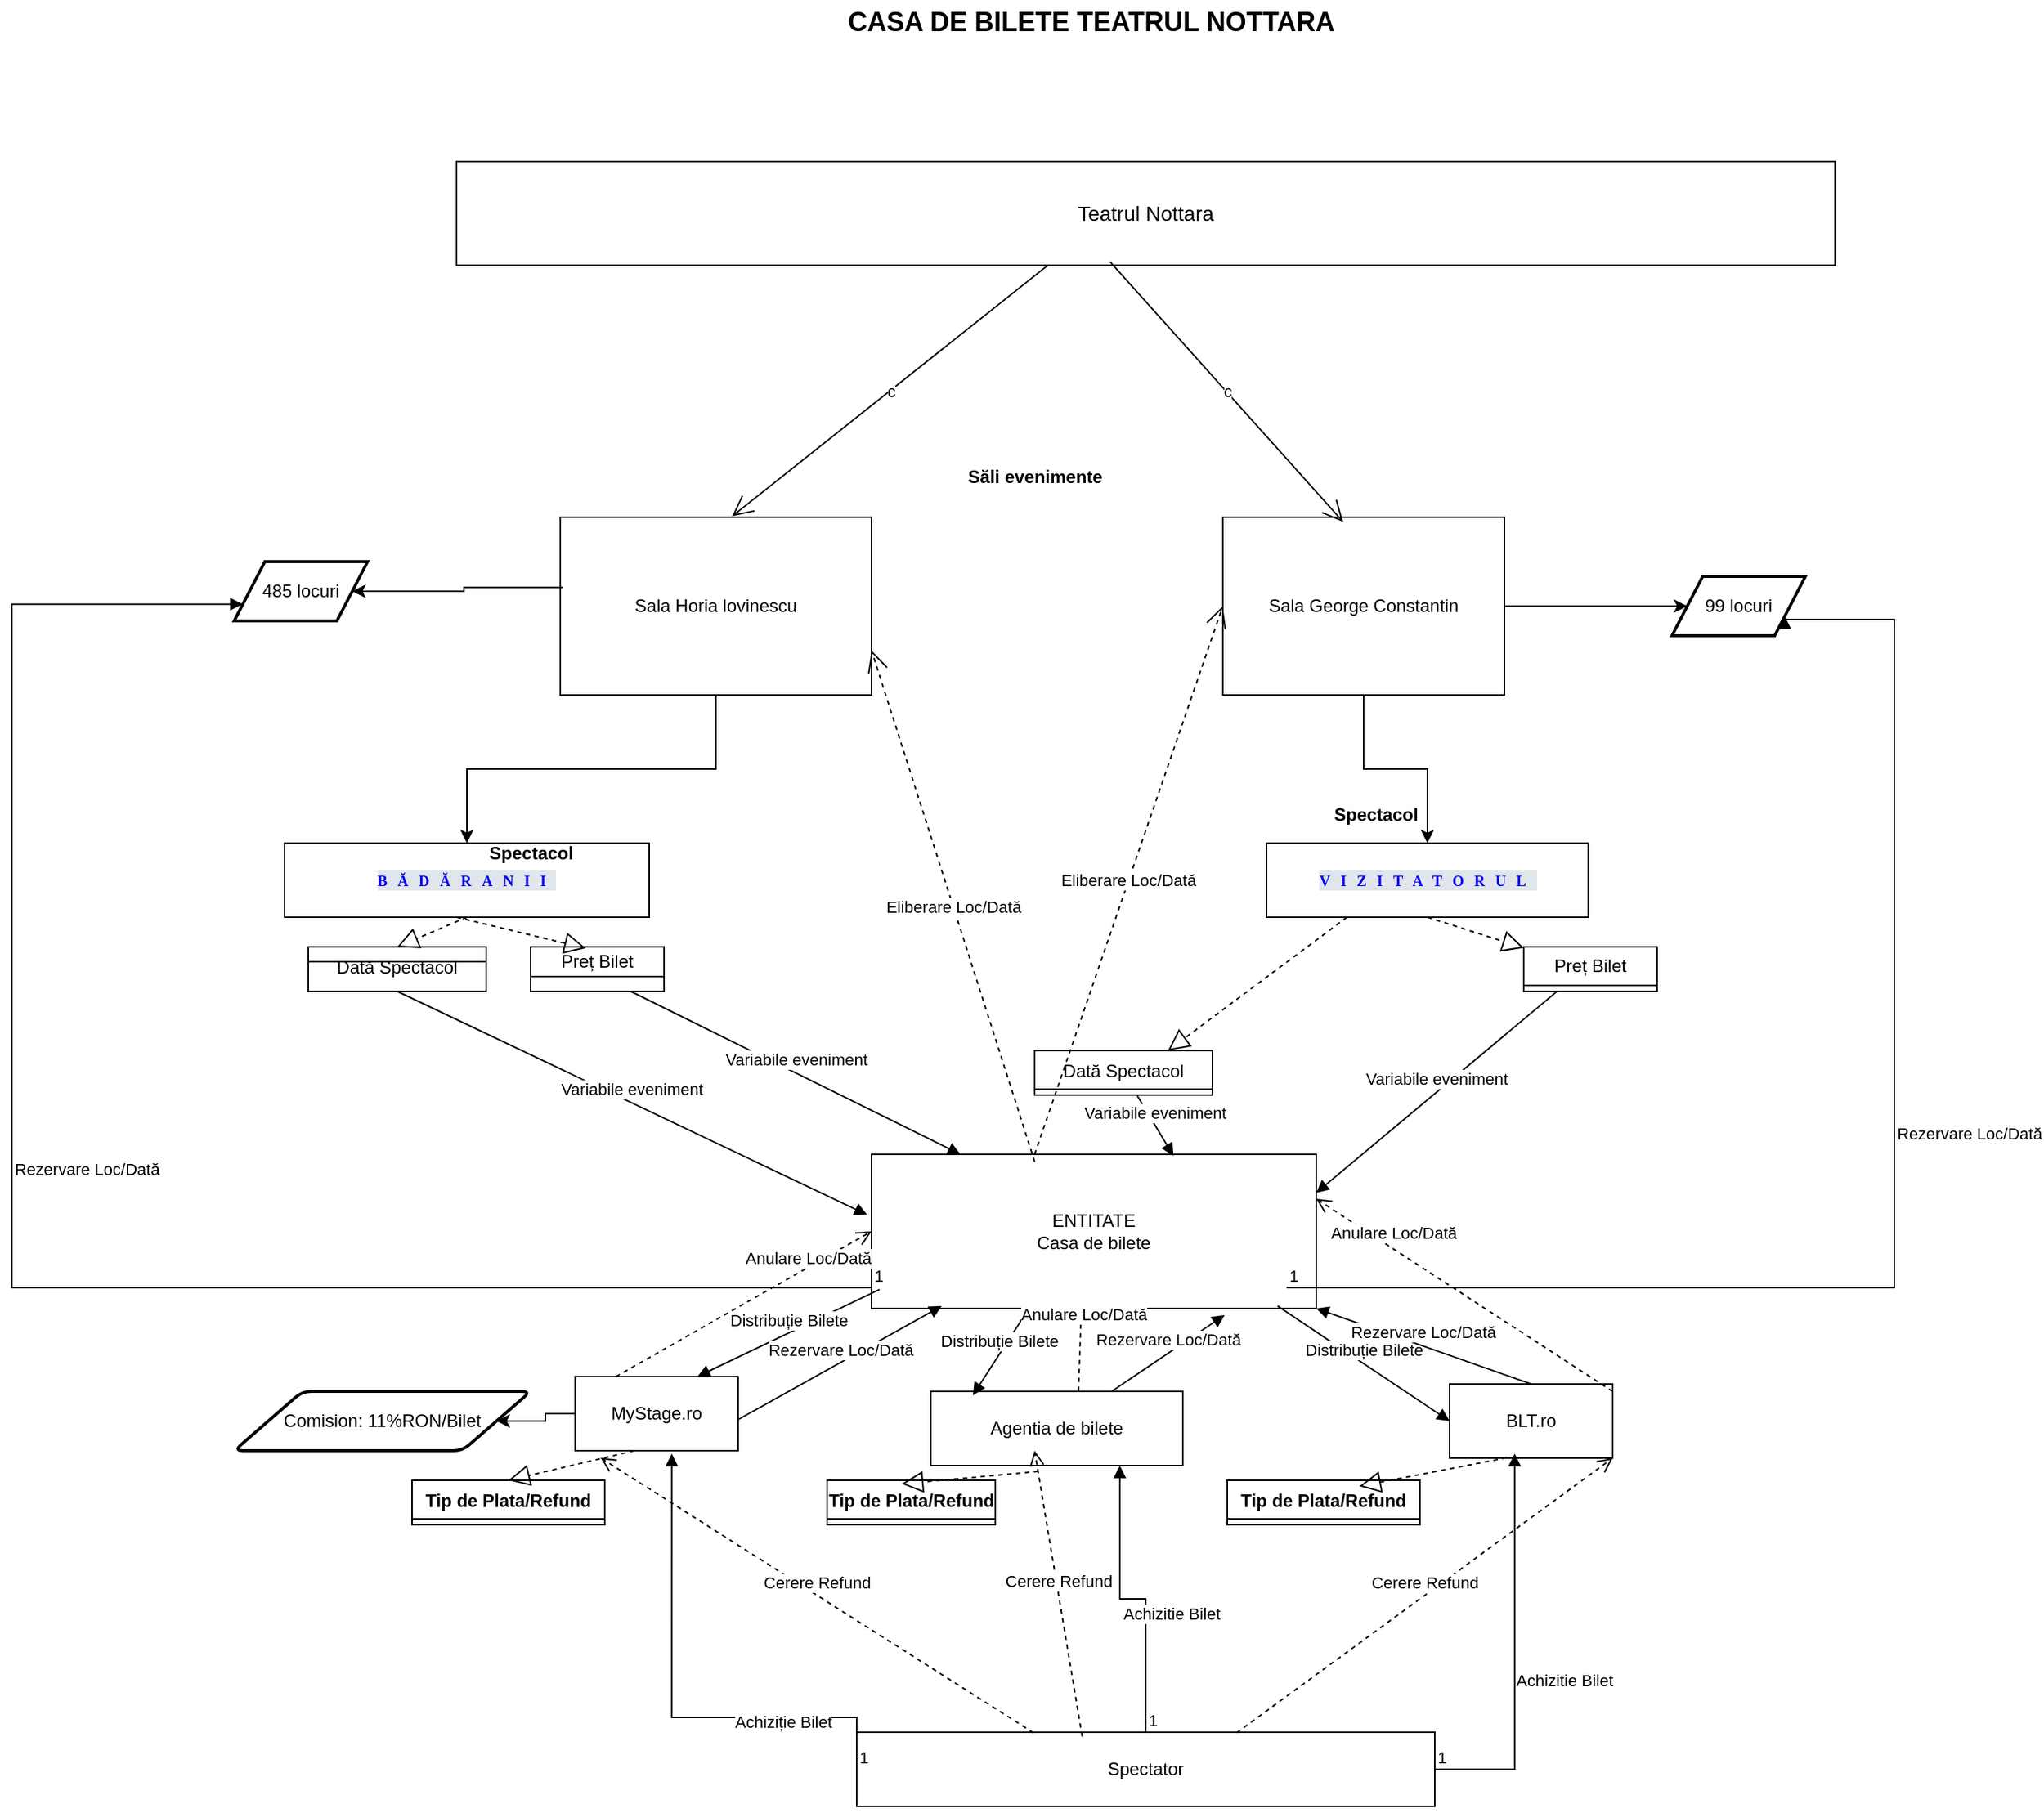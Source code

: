<mxfile version="26.0.11">
  <diagram name="Pagină-1" id="5R6YYuuOH3abn5sQgH4D">
    <mxGraphModel grid="1" page="1" gridSize="10" guides="1" tooltips="1" connect="1" arrows="1" fold="1" pageScale="1" pageWidth="827" pageHeight="1169" math="0" shadow="0">
      <root>
        <mxCell id="0" />
        <mxCell id="1" parent="0" />
        <mxCell id="YXu3xhH0jT2itaCfLoPg-1" value="&lt;div&gt;ENTITATE&lt;/div&gt;Casa de bilete" style="html=1;whiteSpace=wrap;" vertex="1" parent="1">
          <mxGeometry x="590" y="180" width="300" height="104" as="geometry" />
        </mxCell>
        <mxCell id="YXu3xhH0jT2itaCfLoPg-2" value="&lt;font style=&quot;font-size: 14px;&quot;&gt;Teatrul Nottara&lt;/font&gt;" style="html=1;whiteSpace=wrap;" vertex="1" parent="1">
          <mxGeometry x="310" y="-490" width="930" height="70" as="geometry" />
        </mxCell>
        <mxCell id="YXu3xhH0jT2itaCfLoPg-5" value="BLT.ro" style="html=1;whiteSpace=wrap;" vertex="1" parent="1">
          <mxGeometry x="980" y="335" width="110" height="50" as="geometry" />
        </mxCell>
        <mxCell id="YXu3xhH0jT2itaCfLoPg-14" value="&lt;a style=&quot;box-sizing: border-box; text-decoration-line: none; font-family: AktivGrotesk, Georgia, serif; font-weight: 700; letter-spacing: 7px; text-align: start; text-transform: uppercase; background-color: rgb(225, 230, 236);&quot; href=&quot;https://nottara.ro/spectacol/vizitatorul/&quot;&gt;&lt;font style=&quot;font-size: 10px;&quot;&gt;Vizitatorul&lt;/font&gt;&lt;/a&gt;" style="html=1;whiteSpace=wrap;" vertex="1" parent="1">
          <mxGeometry x="856.5" y="-30" width="217" height="50" as="geometry" />
        </mxCell>
        <mxCell id="YXu3xhH0jT2itaCfLoPg-19" value="&lt;a style=&quot;box-sizing: border-box; text-decoration-line: none; font-family: AktivGrotesk, Georgia, serif; font-weight: 700; letter-spacing: 7px; text-align: start; text-transform: uppercase; background-color: rgb(225, 230, 236);&quot; href=&quot;https://nottara.ro/spectacol/badaranii/&quot;&gt;&lt;font style=&quot;font-size: 10px;&quot;&gt;Bădăranii&lt;/font&gt;&lt;/a&gt;" style="html=1;whiteSpace=wrap;" vertex="1" parent="1">
          <mxGeometry x="194" y="-30" width="246" height="50" as="geometry" />
        </mxCell>
        <mxCell id="YXu3xhH0jT2itaCfLoPg-32" value="&lt;b&gt;&lt;font style=&quot;font-size: 18px;&quot;&gt;CASA DE BILETE TEATRUL NOTTARA&lt;/font&gt;&lt;/b&gt;&amp;nbsp;" style="text;html=1;align=center;verticalAlign=middle;whiteSpace=wrap;rounded=0;" vertex="1" parent="1">
          <mxGeometry x="510" y="-599" width="460" height="30" as="geometry" />
        </mxCell>
        <mxCell id="YXu3xhH0jT2itaCfLoPg-45" value="Spectator" style="html=1;whiteSpace=wrap;" vertex="1" parent="1">
          <mxGeometry x="580" y="570" width="390" height="50" as="geometry" />
        </mxCell>
        <mxCell id="YXu3xhH0jT2itaCfLoPg-47" value="485 locuri" style="shape=parallelogram;html=1;strokeWidth=2;perimeter=parallelogramPerimeter;whiteSpace=wrap;rounded=1;arcSize=0;size=0.23;" vertex="1" parent="1">
          <mxGeometry x="160" y="-220" width="90" height="40" as="geometry" />
        </mxCell>
        <mxCell id="YXu3xhH0jT2itaCfLoPg-220" style="edgeStyle=orthogonalEdgeStyle;rounded=0;orthogonalLoop=1;jettySize=auto;html=1;" edge="1" parent="1" source="YXu3xhH0jT2itaCfLoPg-52" target="YXu3xhH0jT2itaCfLoPg-19">
          <mxGeometry relative="1" as="geometry" />
        </mxCell>
        <mxCell id="YXu3xhH0jT2itaCfLoPg-52" value="Sala Horia lovinescu" style="html=1;whiteSpace=wrap;movable=1;resizable=1;rotatable=1;deletable=1;editable=1;locked=0;connectable=1;" vertex="1" parent="1">
          <mxGeometry x="380" y="-250" width="210" height="120" as="geometry" />
        </mxCell>
        <mxCell id="YXu3xhH0jT2itaCfLoPg-214" style="edgeStyle=orthogonalEdgeStyle;rounded=0;orthogonalLoop=1;jettySize=auto;html=1;entryX=0.5;entryY=0;entryDx=0;entryDy=0;" edge="1" parent="1" source="YXu3xhH0jT2itaCfLoPg-55" target="YXu3xhH0jT2itaCfLoPg-14">
          <mxGeometry relative="1" as="geometry" />
        </mxCell>
        <mxCell id="YXu3xhH0jT2itaCfLoPg-55" value="Sala George Constantin" style="html=1;whiteSpace=wrap;" vertex="1" parent="1">
          <mxGeometry x="827" y="-250" width="190" height="120" as="geometry" />
        </mxCell>
        <mxCell id="YXu3xhH0jT2itaCfLoPg-59" style="edgeStyle=orthogonalEdgeStyle;rounded=0;orthogonalLoop=1;jettySize=auto;html=1;exitX=1;exitY=0.5;exitDx=0;exitDy=0;entryX=0;entryY=0.5;entryDx=0;entryDy=0;" edge="1" parent="1" source="YXu3xhH0jT2itaCfLoPg-55" target="YXu3xhH0jT2itaCfLoPg-58">
          <mxGeometry relative="1" as="geometry" />
        </mxCell>
        <mxCell id="YXu3xhH0jT2itaCfLoPg-58" value="99 locuri" style="shape=parallelogram;html=1;strokeWidth=2;perimeter=parallelogramPerimeter;whiteSpace=wrap;rounded=1;arcSize=0;size=0.23;" vertex="1" parent="1">
          <mxGeometry x="1130" y="-210" width="90" height="40" as="geometry" />
        </mxCell>
        <mxCell id="YXu3xhH0jT2itaCfLoPg-83" value="Agentia de bilete" style="html=1;whiteSpace=wrap;" vertex="1" parent="1">
          <mxGeometry x="630" y="340" width="170" height="50" as="geometry" />
        </mxCell>
        <mxCell id="YXu3xhH0jT2itaCfLoPg-108" style="edgeStyle=orthogonalEdgeStyle;rounded=0;orthogonalLoop=1;jettySize=auto;html=1;" edge="1" parent="1" source="YXu3xhH0jT2itaCfLoPg-84" target="YXu3xhH0jT2itaCfLoPg-106">
          <mxGeometry relative="1" as="geometry" />
        </mxCell>
        <mxCell id="YXu3xhH0jT2itaCfLoPg-84" value="MyStage.ro" style="html=1;whiteSpace=wrap;" vertex="1" parent="1">
          <mxGeometry x="390" y="330" width="110" height="50" as="geometry" />
        </mxCell>
        <mxCell id="YXu3xhH0jT2itaCfLoPg-85" value="Preț Bilet" style="swimlane;fontStyle=0;childLayout=stackLayout;horizontal=1;startSize=20;fillColor=none;horizontalStack=0;resizeParent=1;resizeParentMax=0;resizeLast=0;collapsible=1;marginBottom=0;whiteSpace=wrap;html=1;" vertex="1" collapsed="1" parent="1">
          <mxGeometry x="360" y="40" width="90" height="30" as="geometry">
            <mxRectangle x="570" y="30" width="160" height="96" as="alternateBounds" />
          </mxGeometry>
        </mxCell>
        <mxCell id="YXu3xhH0jT2itaCfLoPg-86" value="+ Categoria A: 70.2 RON" style="text;strokeColor=none;fillColor=none;align=left;verticalAlign=top;spacingLeft=4;spacingRight=4;overflow=hidden;rotatable=0;points=[[0,0.5],[1,0.5]];portConstraint=eastwest;whiteSpace=wrap;html=1;" vertex="1" parent="YXu3xhH0jT2itaCfLoPg-85">
          <mxGeometry y="20" width="160" height="24" as="geometry" />
        </mxCell>
        <mxCell id="YXu3xhH0jT2itaCfLoPg-87" value="+ Categoria B: 47.52 RON" style="text;strokeColor=none;fillColor=none;align=left;verticalAlign=top;spacingLeft=4;spacingRight=4;overflow=hidden;rotatable=0;points=[[0,0.5],[1,0.5]];portConstraint=eastwest;whiteSpace=wrap;html=1;" vertex="1" parent="YXu3xhH0jT2itaCfLoPg-85">
          <mxGeometry y="44" width="160" height="26" as="geometry" />
        </mxCell>
        <mxCell id="YXu3xhH0jT2itaCfLoPg-88" value="+ Categoria C: 37.8 RON" style="text;strokeColor=none;fillColor=none;align=left;verticalAlign=top;spacingLeft=4;spacingRight=4;overflow=hidden;rotatable=0;points=[[0,0.5],[1,0.5]];portConstraint=eastwest;whiteSpace=wrap;html=1;" vertex="1" parent="YXu3xhH0jT2itaCfLoPg-85">
          <mxGeometry y="70" width="160" height="26" as="geometry" />
        </mxCell>
        <mxCell id="YXu3xhH0jT2itaCfLoPg-98" value="Preț Bilet" style="swimlane;fontStyle=0;childLayout=stackLayout;horizontal=1;startSize=26;fillColor=none;horizontalStack=0;resizeParent=1;resizeParentMax=0;resizeLast=0;collapsible=1;marginBottom=0;whiteSpace=wrap;html=1;" vertex="1" collapsed="1" parent="1">
          <mxGeometry x="1030" y="40" width="90" height="30" as="geometry">
            <mxRectangle x="835" y="20" width="150" height="60" as="alternateBounds" />
          </mxGeometry>
        </mxCell>
        <mxCell id="YXu3xhH0jT2itaCfLoPg-99" value="+ Categoria A: 70.2 RON" style="text;strokeColor=none;fillColor=none;align=left;verticalAlign=top;spacingLeft=4;spacingRight=4;overflow=hidden;rotatable=0;points=[[0,0.5],[1,0.5]];portConstraint=eastwest;whiteSpace=wrap;html=1;" vertex="1" parent="YXu3xhH0jT2itaCfLoPg-98">
          <mxGeometry y="26" width="150" height="34" as="geometry" />
        </mxCell>
        <mxCell id="YXu3xhH0jT2itaCfLoPg-106" value="Comision: 11%RON/Bilet" style="shape=parallelogram;html=1;strokeWidth=2;perimeter=parallelogramPerimeter;whiteSpace=wrap;rounded=1;arcSize=12;size=0.23;" vertex="1" parent="1">
          <mxGeometry x="160" y="340" width="200" height="40" as="geometry" />
        </mxCell>
        <mxCell id="YXu3xhH0jT2itaCfLoPg-117" value="Cerere Refund" style="html=1;verticalAlign=bottom;endArrow=open;dashed=1;endSize=8;curved=0;rounded=0;exitX=0.306;exitY=0.008;exitDx=0;exitDy=0;exitPerimeter=0;entryX=0.156;entryY=1.096;entryDx=0;entryDy=0;entryPerimeter=0;" edge="1" parent="1" source="YXu3xhH0jT2itaCfLoPg-45" target="YXu3xhH0jT2itaCfLoPg-84">
          <mxGeometry relative="1" as="geometry">
            <mxPoint x="730" y="480" as="sourcePoint" />
            <mxPoint x="650" y="480" as="targetPoint" />
          </mxGeometry>
        </mxCell>
        <mxCell id="YXu3xhH0jT2itaCfLoPg-119" value="Cerere Refund" style="html=1;verticalAlign=bottom;endArrow=open;dashed=1;endSize=8;curved=0;rounded=0;entryX=1;entryY=1;entryDx=0;entryDy=0;exitX=0.657;exitY=0.008;exitDx=0;exitDy=0;exitPerimeter=0;" edge="1" parent="1" source="YXu3xhH0jT2itaCfLoPg-45" target="YXu3xhH0jT2itaCfLoPg-5">
          <mxGeometry relative="1" as="geometry">
            <mxPoint x="730" y="480" as="sourcePoint" />
            <mxPoint x="650" y="480" as="targetPoint" />
          </mxGeometry>
        </mxCell>
        <mxCell id="YXu3xhH0jT2itaCfLoPg-120" value="Cerere Refund" style="html=1;verticalAlign=bottom;endArrow=open;dashed=1;endSize=8;curved=0;rounded=0;entryX=0.39;entryY=0.056;entryDx=0;entryDy=0;entryPerimeter=0;exitX=0.39;exitY=0.056;exitDx=0;exitDy=0;exitPerimeter=0;" edge="1" parent="1" source="YXu3xhH0jT2itaCfLoPg-45">
          <mxGeometry relative="1" as="geometry">
            <mxPoint x="650" y="480" as="sourcePoint" />
            <mxPoint x="700" y="380" as="targetPoint" />
          </mxGeometry>
        </mxCell>
        <mxCell id="YXu3xhH0jT2itaCfLoPg-129" value="Tip de Plata/Refund" style="swimlane;fontStyle=1;align=center;verticalAlign=top;childLayout=stackLayout;horizontal=1;startSize=26;horizontalStack=0;resizeParent=1;resizeParentMax=0;resizeLast=0;collapsible=1;marginBottom=0;whiteSpace=wrap;html=1;" vertex="1" collapsed="1" parent="1">
          <mxGeometry x="280" y="400" width="130" height="30" as="geometry">
            <mxRectangle x="230" y="520" width="160" height="60" as="alternateBounds" />
          </mxGeometry>
        </mxCell>
        <mxCell id="YXu3xhH0jT2itaCfLoPg-130" value="Online Card" style="text;strokeColor=none;fillColor=none;align=left;verticalAlign=top;spacingLeft=4;spacingRight=4;overflow=hidden;rotatable=0;points=[[0,0.5],[1,0.5]];portConstraint=eastwest;whiteSpace=wrap;html=1;" vertex="1" parent="YXu3xhH0jT2itaCfLoPg-129">
          <mxGeometry y="26" width="160" height="26" as="geometry" />
        </mxCell>
        <mxCell id="YXu3xhH0jT2itaCfLoPg-131" value="" style="line;strokeWidth=1;fillColor=none;align=left;verticalAlign=middle;spacingTop=-1;spacingLeft=3;spacingRight=3;rotatable=0;labelPosition=right;points=[];portConstraint=eastwest;strokeColor=inherit;" vertex="1" parent="YXu3xhH0jT2itaCfLoPg-129">
          <mxGeometry y="52" width="160" height="8" as="geometry" />
        </mxCell>
        <mxCell id="YXu3xhH0jT2itaCfLoPg-133" value="Tip de Plata/Refund" style="swimlane;fontStyle=1;align=center;verticalAlign=top;childLayout=stackLayout;horizontal=1;startSize=26;horizontalStack=0;resizeParent=1;resizeParentMax=0;resizeLast=0;collapsible=1;marginBottom=0;whiteSpace=wrap;html=1;" vertex="1" collapsed="1" parent="1">
          <mxGeometry x="830" y="400" width="130" height="30" as="geometry">
            <mxRectangle x="830" y="400" width="160" height="60" as="alternateBounds" />
          </mxGeometry>
        </mxCell>
        <mxCell id="YXu3xhH0jT2itaCfLoPg-134" value="Online Card" style="text;strokeColor=none;fillColor=none;align=left;verticalAlign=top;spacingLeft=4;spacingRight=4;overflow=hidden;rotatable=0;points=[[0,0.5],[1,0.5]];portConstraint=eastwest;whiteSpace=wrap;html=1;" vertex="1" parent="YXu3xhH0jT2itaCfLoPg-133">
          <mxGeometry y="26" width="160" height="26" as="geometry" />
        </mxCell>
        <mxCell id="YXu3xhH0jT2itaCfLoPg-135" value="" style="line;strokeWidth=1;fillColor=none;align=left;verticalAlign=middle;spacingTop=-1;spacingLeft=3;spacingRight=3;rotatable=0;labelPosition=right;points=[];portConstraint=eastwest;strokeColor=inherit;" vertex="1" parent="YXu3xhH0jT2itaCfLoPg-133">
          <mxGeometry y="52" width="160" height="8" as="geometry" />
        </mxCell>
        <mxCell id="YXu3xhH0jT2itaCfLoPg-136" value="Tip de Plata/Refund" style="swimlane;fontStyle=1;align=center;verticalAlign=top;childLayout=stackLayout;horizontal=1;startSize=26;horizontalStack=0;resizeParent=1;resizeParentMax=0;resizeLast=0;collapsible=1;marginBottom=0;whiteSpace=wrap;html=1;" vertex="1" collapsed="1" parent="1">
          <mxGeometry x="560" y="400" width="113.5" height="30" as="geometry">
            <mxRectangle x="560" y="400" width="160" height="88" as="alternateBounds" />
          </mxGeometry>
        </mxCell>
        <mxCell id="YXu3xhH0jT2itaCfLoPg-137" value="Online Card&lt;div&gt;Onsite Card&lt;/div&gt;&lt;div&gt;Onsite Cash&lt;/div&gt;" style="text;strokeColor=none;fillColor=none;align=left;verticalAlign=top;spacingLeft=4;spacingRight=4;overflow=hidden;rotatable=0;points=[[0,0.5],[1,0.5]];portConstraint=eastwest;whiteSpace=wrap;html=1;" vertex="1" parent="YXu3xhH0jT2itaCfLoPg-136">
          <mxGeometry y="26" width="160" height="54" as="geometry" />
        </mxCell>
        <mxCell id="YXu3xhH0jT2itaCfLoPg-138" value="" style="line;strokeWidth=1;fillColor=none;align=left;verticalAlign=middle;spacingTop=-1;spacingLeft=3;spacingRight=3;rotatable=0;labelPosition=right;points=[];portConstraint=eastwest;strokeColor=inherit;" vertex="1" parent="YXu3xhH0jT2itaCfLoPg-136">
          <mxGeometry y="80" width="160" height="8" as="geometry" />
        </mxCell>
        <mxCell id="YXu3xhH0jT2itaCfLoPg-144" value="" style="endArrow=block;dashed=1;endFill=0;endSize=12;html=1;rounded=0;exitX=0.364;exitY=1;exitDx=0;exitDy=0;exitPerimeter=0;entryX=0.5;entryY=0;entryDx=0;entryDy=0;" edge="1" parent="1" source="YXu3xhH0jT2itaCfLoPg-84" target="YXu3xhH0jT2itaCfLoPg-129">
          <mxGeometry width="160" relative="1" as="geometry">
            <mxPoint x="610" y="480" as="sourcePoint" />
            <mxPoint x="770" y="480" as="targetPoint" />
          </mxGeometry>
        </mxCell>
        <mxCell id="YXu3xhH0jT2itaCfLoPg-145" value="" style="endArrow=block;dashed=1;endFill=0;endSize=12;html=1;rounded=0;exitX=0.426;exitY=1.08;exitDx=0;exitDy=0;exitPerimeter=0;entryX=0.444;entryY=0.08;entryDx=0;entryDy=0;entryPerimeter=0;" edge="1" parent="1" source="YXu3xhH0jT2itaCfLoPg-83" target="YXu3xhH0jT2itaCfLoPg-136">
          <mxGeometry width="160" relative="1" as="geometry">
            <mxPoint x="610" y="480" as="sourcePoint" />
            <mxPoint x="770" y="480" as="targetPoint" />
          </mxGeometry>
        </mxCell>
        <mxCell id="YXu3xhH0jT2itaCfLoPg-146" value="" style="endArrow=block;dashed=1;endFill=0;endSize=12;html=1;rounded=0;exitX=0.349;exitY=0.996;exitDx=0;exitDy=0;exitPerimeter=0;entryX=0.686;entryY=0.133;entryDx=0;entryDy=0;entryPerimeter=0;" edge="1" parent="1" source="YXu3xhH0jT2itaCfLoPg-5" target="YXu3xhH0jT2itaCfLoPg-133">
          <mxGeometry width="160" relative="1" as="geometry">
            <mxPoint x="610" y="480" as="sourcePoint" />
            <mxPoint x="770" y="480" as="targetPoint" />
          </mxGeometry>
        </mxCell>
        <mxCell id="YXu3xhH0jT2itaCfLoPg-162" value="&lt;span style=&quot;font-weight: normal;&quot;&gt;Dată Spectacol&lt;/span&gt;" style="swimlane;fontStyle=1;align=center;verticalAlign=top;childLayout=stackLayout;horizontal=1;startSize=10;horizontalStack=0;resizeParent=1;resizeParentMax=0;resizeLast=0;collapsible=1;marginBottom=0;whiteSpace=wrap;html=1;" vertex="1" collapsed="1" parent="1">
          <mxGeometry x="210" y="40" width="120" height="30" as="geometry">
            <mxRectangle x="430" y="30" width="160" height="204" as="alternateBounds" />
          </mxGeometry>
        </mxCell>
        <mxCell id="YXu3xhH0jT2itaCfLoPg-163" value="16 Februarie" style="text;strokeColor=none;fillColor=none;align=left;verticalAlign=top;spacingLeft=4;spacingRight=4;overflow=hidden;rotatable=0;points=[[0,0.5],[1,0.5]];portConstraint=eastwest;whiteSpace=wrap;html=1;" vertex="1" parent="YXu3xhH0jT2itaCfLoPg-162">
          <mxGeometry y="10" width="160" height="26" as="geometry" />
        </mxCell>
        <mxCell id="YXu3xhH0jT2itaCfLoPg-164" value="" style="line;strokeWidth=1;fillColor=none;align=left;verticalAlign=middle;spacingTop=-1;spacingLeft=3;spacingRight=3;rotatable=0;labelPosition=right;points=[];portConstraint=eastwest;strokeColor=inherit;" vertex="1" parent="YXu3xhH0jT2itaCfLoPg-162">
          <mxGeometry y="36" width="160" height="8" as="geometry" />
        </mxCell>
        <mxCell id="YXu3xhH0jT2itaCfLoPg-165" value="22 Februarie&lt;div&gt;&lt;br&gt;&lt;/div&gt;&lt;div&gt;23 Febriarie&lt;/div&gt;&lt;div&gt;&lt;br&gt;&lt;/div&gt;&lt;div&gt;05 Martie&lt;/div&gt;&lt;div&gt;&lt;br&gt;&lt;/div&gt;&lt;div&gt;22 Martie&lt;/div&gt;&lt;div&gt;&lt;br&gt;&lt;/div&gt;&lt;div&gt;23 Martie&lt;/div&gt;" style="text;strokeColor=none;fillColor=none;align=left;verticalAlign=top;spacingLeft=4;spacingRight=4;overflow=hidden;rotatable=0;points=[[0,0.5],[1,0.5]];portConstraint=eastwest;whiteSpace=wrap;html=1;" vertex="1" parent="YXu3xhH0jT2itaCfLoPg-162">
          <mxGeometry y="44" width="160" height="160" as="geometry" />
        </mxCell>
        <mxCell id="YXu3xhH0jT2itaCfLoPg-166" value="&lt;span style=&quot;font-weight: normal;&quot;&gt;Dată Spectacol&lt;/span&gt;" style="swimlane;fontStyle=1;align=center;verticalAlign=top;childLayout=stackLayout;horizontal=1;startSize=26;horizontalStack=0;resizeParent=1;resizeParentMax=0;resizeLast=0;collapsible=1;marginBottom=0;whiteSpace=wrap;html=1;" vertex="1" collapsed="1" parent="1">
          <mxGeometry x="700" y="110" width="120" height="30" as="geometry">
            <mxRectangle x="695" y="20" width="160" height="86" as="alternateBounds" />
          </mxGeometry>
        </mxCell>
        <mxCell id="YXu3xhH0jT2itaCfLoPg-167" value="15 Februarie" style="text;strokeColor=none;fillColor=none;align=left;verticalAlign=top;spacingLeft=4;spacingRight=4;overflow=hidden;rotatable=0;points=[[0,0.5],[1,0.5]];portConstraint=eastwest;whiteSpace=wrap;html=1;" vertex="1" parent="YXu3xhH0jT2itaCfLoPg-166">
          <mxGeometry y="26" width="160" height="26" as="geometry" />
        </mxCell>
        <mxCell id="YXu3xhH0jT2itaCfLoPg-168" value="" style="line;strokeWidth=1;fillColor=none;align=left;verticalAlign=middle;spacingTop=-1;spacingLeft=3;spacingRight=3;rotatable=0;labelPosition=right;points=[];portConstraint=eastwest;strokeColor=inherit;" vertex="1" parent="YXu3xhH0jT2itaCfLoPg-166">
          <mxGeometry y="52" width="160" height="8" as="geometry" />
        </mxCell>
        <mxCell id="YXu3xhH0jT2itaCfLoPg-169" value="9 Martie" style="text;strokeColor=none;fillColor=none;align=left;verticalAlign=top;spacingLeft=4;spacingRight=4;overflow=hidden;rotatable=0;points=[[0,0.5],[1,0.5]];portConstraint=eastwest;whiteSpace=wrap;html=1;" vertex="1" parent="YXu3xhH0jT2itaCfLoPg-166">
          <mxGeometry y="60" width="160" height="26" as="geometry" />
        </mxCell>
        <mxCell id="YXu3xhH0jT2itaCfLoPg-175" value="" style="endArrow=block;dashed=1;endFill=0;endSize=12;html=1;rounded=0;exitX=0.472;exitY=1;exitDx=0;exitDy=0;exitPerimeter=0;entryX=0.413;entryY=0.03;entryDx=0;entryDy=0;entryPerimeter=0;" edge="1" parent="1" source="YXu3xhH0jT2itaCfLoPg-19" target="YXu3xhH0jT2itaCfLoPg-85">
          <mxGeometry width="160" relative="1" as="geometry">
            <mxPoint x="530" y="220" as="sourcePoint" />
            <mxPoint x="530" y="20" as="targetPoint" />
          </mxGeometry>
        </mxCell>
        <mxCell id="YXu3xhH0jT2itaCfLoPg-176" value="" style="endArrow=block;dashed=1;endFill=0;endSize=12;html=1;rounded=0;exitX=0.5;exitY=1;exitDx=0;exitDy=0;" edge="1" parent="1" source="YXu3xhH0jT2itaCfLoPg-14" target="YXu3xhH0jT2itaCfLoPg-98">
          <mxGeometry width="160" relative="1" as="geometry">
            <mxPoint x="530" y="220" as="sourcePoint" />
            <mxPoint x="690" y="220" as="targetPoint" />
          </mxGeometry>
        </mxCell>
        <mxCell id="YXu3xhH0jT2itaCfLoPg-185" value="" style="endArrow=block;dashed=1;endFill=0;endSize=12;html=1;rounded=0;exitX=0.25;exitY=1;exitDx=0;exitDy=0;entryX=0.75;entryY=0;entryDx=0;entryDy=0;" edge="1" parent="1" source="YXu3xhH0jT2itaCfLoPg-14" target="YXu3xhH0jT2itaCfLoPg-166">
          <mxGeometry width="160" relative="1" as="geometry">
            <mxPoint x="620" y="270" as="sourcePoint" />
            <mxPoint x="780" y="270" as="targetPoint" />
          </mxGeometry>
        </mxCell>
        <mxCell id="YXu3xhH0jT2itaCfLoPg-189" value="Achizitie Bilet" style="endArrow=block;endFill=1;html=1;edgeStyle=orthogonalEdgeStyle;align=left;verticalAlign=top;rounded=0;entryX=0.399;entryY=0.94;entryDx=0;entryDy=0;entryPerimeter=0;exitX=1;exitY=0.5;exitDx=0;exitDy=0;" edge="1" parent="1" source="YXu3xhH0jT2itaCfLoPg-45" target="YXu3xhH0jT2itaCfLoPg-5">
          <mxGeometry x="-0.05" relative="1" as="geometry">
            <mxPoint x="790" y="590" as="sourcePoint" />
            <mxPoint x="1280" y="250" as="targetPoint" />
            <mxPoint x="-1" as="offset" />
          </mxGeometry>
        </mxCell>
        <mxCell id="YXu3xhH0jT2itaCfLoPg-190" value="1" style="edgeLabel;resizable=0;html=1;align=left;verticalAlign=bottom;" connectable="0" vertex="1" parent="YXu3xhH0jT2itaCfLoPg-189">
          <mxGeometry x="-1" relative="1" as="geometry" />
        </mxCell>
        <mxCell id="YXu3xhH0jT2itaCfLoPg-194" value="Achiziție Bilet" style="endArrow=block;endFill=1;html=1;edgeStyle=orthogonalEdgeStyle;align=left;verticalAlign=top;rounded=0;entryX=0.593;entryY=1.04;entryDx=0;entryDy=0;entryPerimeter=0;exitX=0;exitY=0.5;exitDx=0;exitDy=0;" edge="1" parent="1" source="YXu3xhH0jT2itaCfLoPg-45" target="YXu3xhH0jT2itaCfLoPg-84">
          <mxGeometry x="-0.159" y="-10" relative="1" as="geometry">
            <mxPoint x="1241" y="270" as="sourcePoint" />
            <mxPoint x="1401" y="270" as="targetPoint" />
            <Array as="points">
              <mxPoint x="580" y="615" />
              <mxPoint x="580" y="560" />
              <mxPoint x="455" y="560" />
            </Array>
            <mxPoint as="offset" />
          </mxGeometry>
        </mxCell>
        <mxCell id="YXu3xhH0jT2itaCfLoPg-195" value="1" style="edgeLabel;resizable=0;html=1;align=left;verticalAlign=bottom;" connectable="0" vertex="1" parent="YXu3xhH0jT2itaCfLoPg-194">
          <mxGeometry x="-1" relative="1" as="geometry" />
        </mxCell>
        <mxCell id="YXu3xhH0jT2itaCfLoPg-196" value="Achizitie Bilet" style="endArrow=block;endFill=1;html=1;edgeStyle=orthogonalEdgeStyle;align=left;verticalAlign=top;rounded=0;exitX=0.5;exitY=0;exitDx=0;exitDy=0;entryX=0.75;entryY=1;entryDx=0;entryDy=0;" edge="1" parent="1" source="YXu3xhH0jT2itaCfLoPg-45" target="YXu3xhH0jT2itaCfLoPg-83">
          <mxGeometry x="0.125" relative="1" as="geometry">
            <mxPoint x="800" y="600" as="sourcePoint" />
            <mxPoint x="730" y="400" as="targetPoint" />
            <mxPoint as="offset" />
          </mxGeometry>
        </mxCell>
        <mxCell id="YXu3xhH0jT2itaCfLoPg-197" value="1" style="edgeLabel;resizable=0;html=1;align=left;verticalAlign=bottom;" connectable="0" vertex="1" parent="YXu3xhH0jT2itaCfLoPg-196">
          <mxGeometry x="-1" relative="1" as="geometry" />
        </mxCell>
        <mxCell id="YXu3xhH0jT2itaCfLoPg-198" value="Rezervare Loc/Dată" style="endArrow=block;endFill=1;html=1;edgeStyle=orthogonalEdgeStyle;align=left;verticalAlign=top;rounded=0;entryX=0;entryY=0.75;entryDx=0;entryDy=0;" edge="1" parent="1" source="YXu3xhH0jT2itaCfLoPg-1" target="YXu3xhH0jT2itaCfLoPg-47">
          <mxGeometry x="0.125" relative="1" as="geometry">
            <mxPoint x="1190" y="270" as="sourcePoint" />
            <mxPoint x="1350" y="270" as="targetPoint" />
            <Array as="points">
              <mxPoint x="10" y="270" />
              <mxPoint x="10" y="-191" />
            </Array>
            <mxPoint as="offset" />
          </mxGeometry>
        </mxCell>
        <mxCell id="YXu3xhH0jT2itaCfLoPg-199" value="1" style="edgeLabel;resizable=0;html=1;align=left;verticalAlign=bottom;" connectable="0" vertex="1" parent="YXu3xhH0jT2itaCfLoPg-198">
          <mxGeometry x="-1" relative="1" as="geometry" />
        </mxCell>
        <mxCell id="YXu3xhH0jT2itaCfLoPg-205" value="Rezervare Loc/Dată" style="endArrow=block;endFill=1;html=1;edgeStyle=orthogonalEdgeStyle;align=left;verticalAlign=top;rounded=0;entryX=1;entryY=0.75;entryDx=0;entryDy=0;" edge="1" parent="1" target="YXu3xhH0jT2itaCfLoPg-58">
          <mxGeometry x="0.125" relative="1" as="geometry">
            <mxPoint x="870" y="270" as="sourcePoint" />
            <mxPoint x="176" y="-181" as="targetPoint" />
            <Array as="points">
              <mxPoint x="1280" y="270" />
              <mxPoint x="1280" y="-181" />
              <mxPoint x="1206" y="-181" />
            </Array>
            <mxPoint as="offset" />
          </mxGeometry>
        </mxCell>
        <mxCell id="YXu3xhH0jT2itaCfLoPg-206" value="1" style="edgeLabel;resizable=0;html=1;align=left;verticalAlign=bottom;" connectable="0" vertex="1" parent="YXu3xhH0jT2itaCfLoPg-205">
          <mxGeometry x="-1" relative="1" as="geometry" />
        </mxCell>
        <mxCell id="YXu3xhH0jT2itaCfLoPg-207" value="Spectacol" style="text;align=center;fontStyle=1;verticalAlign=middle;spacingLeft=3;spacingRight=3;strokeColor=none;rotatable=0;points=[[0,0.5],[1,0.5]];portConstraint=eastwest;html=1;" vertex="1" parent="1">
          <mxGeometry x="320" y="-36" width="80" height="26" as="geometry" />
        </mxCell>
        <mxCell id="YXu3xhH0jT2itaCfLoPg-210" value="" style="endArrow=block;dashed=1;endFill=0;endSize=12;html=1;rounded=0;exitX=0.5;exitY=1;exitDx=0;exitDy=0;entryX=0.5;entryY=0;entryDx=0;entryDy=0;" edge="1" parent="1" source="YXu3xhH0jT2itaCfLoPg-19" target="YXu3xhH0jT2itaCfLoPg-162">
          <mxGeometry width="160" relative="1" as="geometry">
            <mxPoint x="600" y="50" as="sourcePoint" />
            <mxPoint x="760" y="50" as="targetPoint" />
          </mxGeometry>
        </mxCell>
        <mxCell id="YXu3xhH0jT2itaCfLoPg-213" value="Spectacol" style="text;align=center;fontStyle=1;verticalAlign=middle;spacingLeft=3;spacingRight=3;strokeColor=none;rotatable=0;points=[[0,0.5],[1,0.5]];portConstraint=eastwest;html=1;" vertex="1" parent="1">
          <mxGeometry x="890" y="-62" width="80" height="26" as="geometry" />
        </mxCell>
        <mxCell id="YXu3xhH0jT2itaCfLoPg-215" value="Săli evenimente" style="text;align=center;fontStyle=1;verticalAlign=middle;spacingLeft=3;spacingRight=3;strokeColor=none;rotatable=0;points=[[0,0.5],[1,0.5]];portConstraint=eastwest;html=1;" vertex="1" parent="1">
          <mxGeometry x="660" y="-290" width="80" height="26" as="geometry" />
        </mxCell>
        <mxCell id="YXu3xhH0jT2itaCfLoPg-217" value="Variabile eveniment" style="html=1;verticalAlign=bottom;endArrow=block;curved=0;rounded=0;exitX=0.5;exitY=1;exitDx=0;exitDy=0;entryX=-0.01;entryY=0.392;entryDx=0;entryDy=0;entryPerimeter=0;" edge="1" parent="1" source="YXu3xhH0jT2itaCfLoPg-162" target="YXu3xhH0jT2itaCfLoPg-1">
          <mxGeometry width="80" relative="1" as="geometry">
            <mxPoint x="630" y="190" as="sourcePoint" />
            <mxPoint x="710" y="190" as="targetPoint" />
          </mxGeometry>
        </mxCell>
        <mxCell id="YXu3xhH0jT2itaCfLoPg-218" value="Variabile eveniment" style="html=1;verticalAlign=bottom;endArrow=block;curved=0;rounded=0;exitX=0.75;exitY=1;exitDx=0;exitDy=0;entryX=0.2;entryY=0;entryDx=0;entryDy=0;entryPerimeter=0;" edge="1" parent="1" source="YXu3xhH0jT2itaCfLoPg-85" target="YXu3xhH0jT2itaCfLoPg-1">
          <mxGeometry width="80" relative="1" as="geometry">
            <mxPoint x="520" y="60" as="sourcePoint" />
            <mxPoint x="837" y="211" as="targetPoint" />
          </mxGeometry>
        </mxCell>
        <mxCell id="YXu3xhH0jT2itaCfLoPg-219" value="Variabile eveniment" style="html=1;verticalAlign=bottom;endArrow=block;curved=0;rounded=0;entryX=0.679;entryY=0.01;entryDx=0;entryDy=0;entryPerimeter=0;" edge="1" parent="1" source="YXu3xhH0jT2itaCfLoPg-166" target="YXu3xhH0jT2itaCfLoPg-1">
          <mxGeometry width="80" relative="1" as="geometry">
            <mxPoint x="730" y="50" as="sourcePoint" />
            <mxPoint x="1047" y="201" as="targetPoint" />
          </mxGeometry>
        </mxCell>
        <mxCell id="YXu3xhH0jT2itaCfLoPg-221" value="Variabile eveniment" style="html=1;verticalAlign=bottom;endArrow=block;curved=0;rounded=0;exitX=0.25;exitY=1;exitDx=0;exitDy=0;entryX=1;entryY=0.25;entryDx=0;entryDy=0;" edge="1" parent="1" source="YXu3xhH0jT2itaCfLoPg-98" target="YXu3xhH0jT2itaCfLoPg-1">
          <mxGeometry width="80" relative="1" as="geometry">
            <mxPoint x="803" y="80" as="sourcePoint" />
            <mxPoint x="770" y="180" as="targetPoint" />
          </mxGeometry>
        </mxCell>
        <mxCell id="YXu3xhH0jT2itaCfLoPg-223" value="Distribuție Bilete" style="html=1;verticalAlign=bottom;endArrow=block;curved=0;rounded=0;exitX=0.018;exitY=0.877;exitDx=0;exitDy=0;entryX=0.75;entryY=0;entryDx=0;entryDy=0;exitPerimeter=0;" edge="1" parent="1" source="YXu3xhH0jT2itaCfLoPg-1" target="YXu3xhH0jT2itaCfLoPg-84">
          <mxGeometry width="80" relative="1" as="geometry">
            <mxPoint x="280" y="80" as="sourcePoint" />
            <mxPoint x="597" y="231" as="targetPoint" />
          </mxGeometry>
        </mxCell>
        <mxCell id="YXu3xhH0jT2itaCfLoPg-224" value="Distribuție Bilete" style="html=1;verticalAlign=bottom;endArrow=block;curved=0;rounded=0;exitX=0.347;exitY=1.031;exitDx=0;exitDy=0;exitPerimeter=0;entryX=0.167;entryY=0.052;entryDx=0;entryDy=0;entryPerimeter=0;" edge="1" parent="1" source="YXu3xhH0jT2itaCfLoPg-1" target="YXu3xhH0jT2itaCfLoPg-83">
          <mxGeometry width="80" relative="1" as="geometry">
            <mxPoint x="605" y="281" as="sourcePoint" />
            <mxPoint x="483" y="340" as="targetPoint" />
          </mxGeometry>
        </mxCell>
        <mxCell id="YXu3xhH0jT2itaCfLoPg-225" value="Distribuție Bilete" style="html=1;verticalAlign=bottom;endArrow=block;curved=0;rounded=0;exitX=0.913;exitY=0.984;exitDx=0;exitDy=0;exitPerimeter=0;entryX=0;entryY=0.5;entryDx=0;entryDy=0;" edge="1" parent="1" source="YXu3xhH0jT2itaCfLoPg-1" target="YXu3xhH0jT2itaCfLoPg-5">
          <mxGeometry width="80" relative="1" as="geometry">
            <mxPoint x="704" y="297" as="sourcePoint" />
            <mxPoint x="718" y="350" as="targetPoint" />
          </mxGeometry>
        </mxCell>
        <mxCell id="YXu3xhH0jT2itaCfLoPg-226" value="Rezervare Loc/Dată" style="html=1;verticalAlign=bottom;endArrow=block;curved=0;rounded=0;exitX=0.018;exitY=0.877;exitDx=0;exitDy=0;entryX=0.158;entryY=0.984;entryDx=0;entryDy=0;exitPerimeter=0;entryPerimeter=0;" edge="1" parent="1" target="YXu3xhH0jT2itaCfLoPg-1">
          <mxGeometry width="80" relative="1" as="geometry">
            <mxPoint x="500" y="359" as="sourcePoint" />
            <mxPoint x="622" y="300" as="targetPoint" />
          </mxGeometry>
        </mxCell>
        <mxCell id="YXu3xhH0jT2itaCfLoPg-227" value="Rezervare Loc/Dată" style="html=1;verticalAlign=bottom;endArrow=block;curved=0;rounded=0;entryX=0.794;entryY=1.043;entryDx=0;entryDy=0;entryPerimeter=0;" edge="1" parent="1" source="YXu3xhH0jT2itaCfLoPg-83" target="YXu3xhH0jT2itaCfLoPg-1">
          <mxGeometry width="80" relative="1" as="geometry">
            <mxPoint x="510" y="369" as="sourcePoint" />
            <mxPoint x="647" y="292" as="targetPoint" />
          </mxGeometry>
        </mxCell>
        <mxCell id="YXu3xhH0jT2itaCfLoPg-229" value="Rezervare Loc/Dată" style="html=1;verticalAlign=bottom;endArrow=block;curved=0;rounded=0;entryX=1;entryY=1;entryDx=0;entryDy=0;exitX=0.5;exitY=0;exitDx=0;exitDy=0;" edge="1" parent="1" source="YXu3xhH0jT2itaCfLoPg-5" target="YXu3xhH0jT2itaCfLoPg-1">
          <mxGeometry width="80" relative="1" as="geometry">
            <mxPoint x="762" y="350" as="sourcePoint" />
            <mxPoint x="838" y="298" as="targetPoint" />
          </mxGeometry>
        </mxCell>
        <mxCell id="YXu3xhH0jT2itaCfLoPg-230" value="Anulare Loc/Dată" style="html=1;verticalAlign=bottom;endArrow=open;dashed=1;endSize=8;curved=0;rounded=0;entryX=1.01;entryY=0.592;entryDx=0;entryDy=0;entryPerimeter=0;" edge="1" parent="1">
          <mxGeometry x="0.488" y="-2" relative="1" as="geometry">
            <mxPoint x="1090" y="340" as="sourcePoint" />
            <mxPoint x="890" y="209.998" as="targetPoint" />
            <Array as="points">
              <mxPoint x="1090" y="340" />
            </Array>
            <mxPoint as="offset" />
          </mxGeometry>
        </mxCell>
        <mxCell id="YXu3xhH0jT2itaCfLoPg-234" value="Anulare Loc/Dată" style="html=1;verticalAlign=bottom;endArrow=open;dashed=1;endSize=8;curved=0;rounded=0;entryX=0.472;entryY=0.98;entryDx=0;entryDy=0;entryPerimeter=0;exitX=0.586;exitY=-0.006;exitDx=0;exitDy=0;exitPerimeter=0;" edge="1" parent="1" source="YXu3xhH0jT2itaCfLoPg-83" target="YXu3xhH0jT2itaCfLoPg-1">
          <mxGeometry x="0.488" y="-2" relative="1" as="geometry">
            <mxPoint x="1100" y="350" as="sourcePoint" />
            <mxPoint x="900" y="219.998" as="targetPoint" />
            <Array as="points" />
            <mxPoint as="offset" />
          </mxGeometry>
        </mxCell>
        <mxCell id="YXu3xhH0jT2itaCfLoPg-235" value="Anulare Loc/Dată" style="html=1;verticalAlign=bottom;endArrow=open;dashed=1;endSize=8;curved=0;rounded=0;entryX=0;entryY=0.5;entryDx=0;entryDy=0;exitX=0.25;exitY=0;exitDx=0;exitDy=0;" edge="1" parent="1" source="YXu3xhH0jT2itaCfLoPg-84" target="YXu3xhH0jT2itaCfLoPg-1">
          <mxGeometry x="0.488" y="-2" relative="1" as="geometry">
            <mxPoint x="1100" y="350" as="sourcePoint" />
            <mxPoint x="900" y="219.998" as="targetPoint" />
            <Array as="points" />
            <mxPoint as="offset" />
          </mxGeometry>
        </mxCell>
        <mxCell id="YXu3xhH0jT2itaCfLoPg-238" value="Eliberare Loc/Dată" style="endArrow=open;endSize=12;dashed=1;html=1;rounded=0;exitX=0.367;exitY=0.049;exitDx=0;exitDy=0;entryX=1;entryY=0.75;entryDx=0;entryDy=0;exitPerimeter=0;" edge="1" parent="1" source="YXu3xhH0jT2itaCfLoPg-1" target="YXu3xhH0jT2itaCfLoPg-52">
          <mxGeometry width="160" relative="1" as="geometry">
            <mxPoint x="560" y="20" as="sourcePoint" />
            <mxPoint x="720" y="20" as="targetPoint" />
          </mxGeometry>
        </mxCell>
        <mxCell id="YXu3xhH0jT2itaCfLoPg-240" value="Eliberare Loc/Dată" style="endArrow=open;endSize=12;dashed=1;html=1;rounded=0;entryX=0;entryY=0.5;entryDx=0;entryDy=0;" edge="1" parent="1" target="YXu3xhH0jT2itaCfLoPg-55">
          <mxGeometry width="160" relative="1" as="geometry">
            <mxPoint x="700" y="180" as="sourcePoint" />
            <mxPoint x="432" y="-170" as="targetPoint" />
          </mxGeometry>
        </mxCell>
        <mxCell id="YXu3xhH0jT2itaCfLoPg-241" value="c&lt;span style=&quot;color: rgba(0, 0, 0, 0); font-family: monospace; font-size: 0px; text-align: start; background-color: rgb(251, 251, 251);&quot;&gt;%3CmxGraphModel%3E%3Croot%3E%3CmxCell%20id%3D%220%22%2F%3E%3CmxCell%20id%3D%221%22%20parent%3D%220%22%2F%3E%3CmxCell%20id%3D%222%22%20value%3D%22Eliberare%20Loc%2FDat%C4%83%22%20style%3D%22endArrow%3Dopen%3BendSize%3D12%3Bdashed%3D1%3Bhtml%3D1%3Brounded%3D0%3BexitX%3D0.367%3BexitY%3D0.049%3BexitDx%3D0%3BexitDy%3D0%3BentryX%3D1%3BentryY%3D0.75%3BentryDx%3D0%3BentryDy%3D0%3BexitPerimeter%3D0%3B%22%20edge%3D%221%22%20parent%3D%221%22%3E%3CmxGeometry%20width%3D%22160%22%20relative%3D%221%22%20as%3D%22geometry%22%3E%3CmxPoint%20x%3D%22700%22%20y%3D%22185%22%20as%3D%22sourcePoint%22%2F%3E%3CmxPoint%20x%3D%22422%22%20y%3D%22-180%22%20as%3D%22targetPoint%22%2F%3E%3C%2FmxGeometry%3E%3C%2FmxCell%3E%3C%2Froot%3E%3C%2FmxGraphModel%3E&lt;/span&gt;" style="endArrow=open;endFill=1;endSize=12;html=1;rounded=0;exitX=0.474;exitY=0.965;exitDx=0;exitDy=0;exitPerimeter=0;entryX=0.427;entryY=0.026;entryDx=0;entryDy=0;entryPerimeter=0;" edge="1" parent="1" source="YXu3xhH0jT2itaCfLoPg-2" target="YXu3xhH0jT2itaCfLoPg-55">
          <mxGeometry width="160" relative="1" as="geometry">
            <mxPoint x="560" y="-130" as="sourcePoint" />
            <mxPoint x="720" y="-130" as="targetPoint" />
          </mxGeometry>
        </mxCell>
        <mxCell id="YXu3xhH0jT2itaCfLoPg-242" value="c&lt;span style=&quot;color: rgba(0, 0, 0, 0); font-family: monospace; font-size: 0px; text-align: start; background-color: rgb(251, 251, 251);&quot;&gt;%3CmxGraphModel%3E%3Croot%3E%3CmxCell%20id%3D%220%22%2F%3E%3CmxCell%20id%3D%221%22%20parent%3D%220%22%2F%3E%3CmxCell%20id%3D%222%22%20value%3D%22Eliberare%20Loc%2FDat%C4%83%22%20style%3D%22endArrow%3Dopen%3BendSize%3D12%3Bdashed%3D1%3Bhtml%3D1%3Brounded%3D0%3BexitX%3D0.367%3BexitY%3D0.049%3BexitDx%3D0%3BexitDy%3D0%3BentryX%3D1%3BentryY%3D0.75%3BentryDx%3D0%3BentryDy%3D0%3BexitPerimeter%3D0%3B%22%20edge%3D%221%22%20parent%3D%221%22%3E%3CmxGeometry%20width%3D%22160%22%20relative%3D%221%22%20as%3D%22geometry%22%3E%3CmxPoint%20x%3D%22700%22%20y%3D%22185%22%20as%3D%22sourcePoint%22%2F%3E%3CmxPoint%20x%3D%22422%22%20y%3D%22-180%22%20as%3D%22targetPoint%22%2F%3E%3C%2FmxGeometry%3E%3C%2FmxCell%3E%3C%2Froot%3E%3C%2FmxGraphModel%3E&lt;/span&gt;" style="endArrow=open;endFill=1;endSize=12;html=1;rounded=0;exitX=0.429;exitY=1;exitDx=0;exitDy=0;exitPerimeter=0;entryX=0.552;entryY=-0.005;entryDx=0;entryDy=0;entryPerimeter=0;" edge="1" parent="1" source="YXu3xhH0jT2itaCfLoPg-2" target="YXu3xhH0jT2itaCfLoPg-52">
          <mxGeometry width="160" relative="1" as="geometry">
            <mxPoint x="741" y="-362" as="sourcePoint" />
            <mxPoint x="918" y="-237" as="targetPoint" />
          </mxGeometry>
        </mxCell>
        <mxCell id="tmY5c0hbhv6YBlIGBfhU-1" style="edgeStyle=orthogonalEdgeStyle;rounded=0;orthogonalLoop=1;jettySize=auto;html=1;exitX=0.007;exitY=0.395;exitDx=0;exitDy=0;exitPerimeter=0;" edge="1" parent="1" source="YXu3xhH0jT2itaCfLoPg-52" target="YXu3xhH0jT2itaCfLoPg-47">
          <mxGeometry relative="1" as="geometry" />
        </mxCell>
      </root>
    </mxGraphModel>
  </diagram>
</mxfile>

